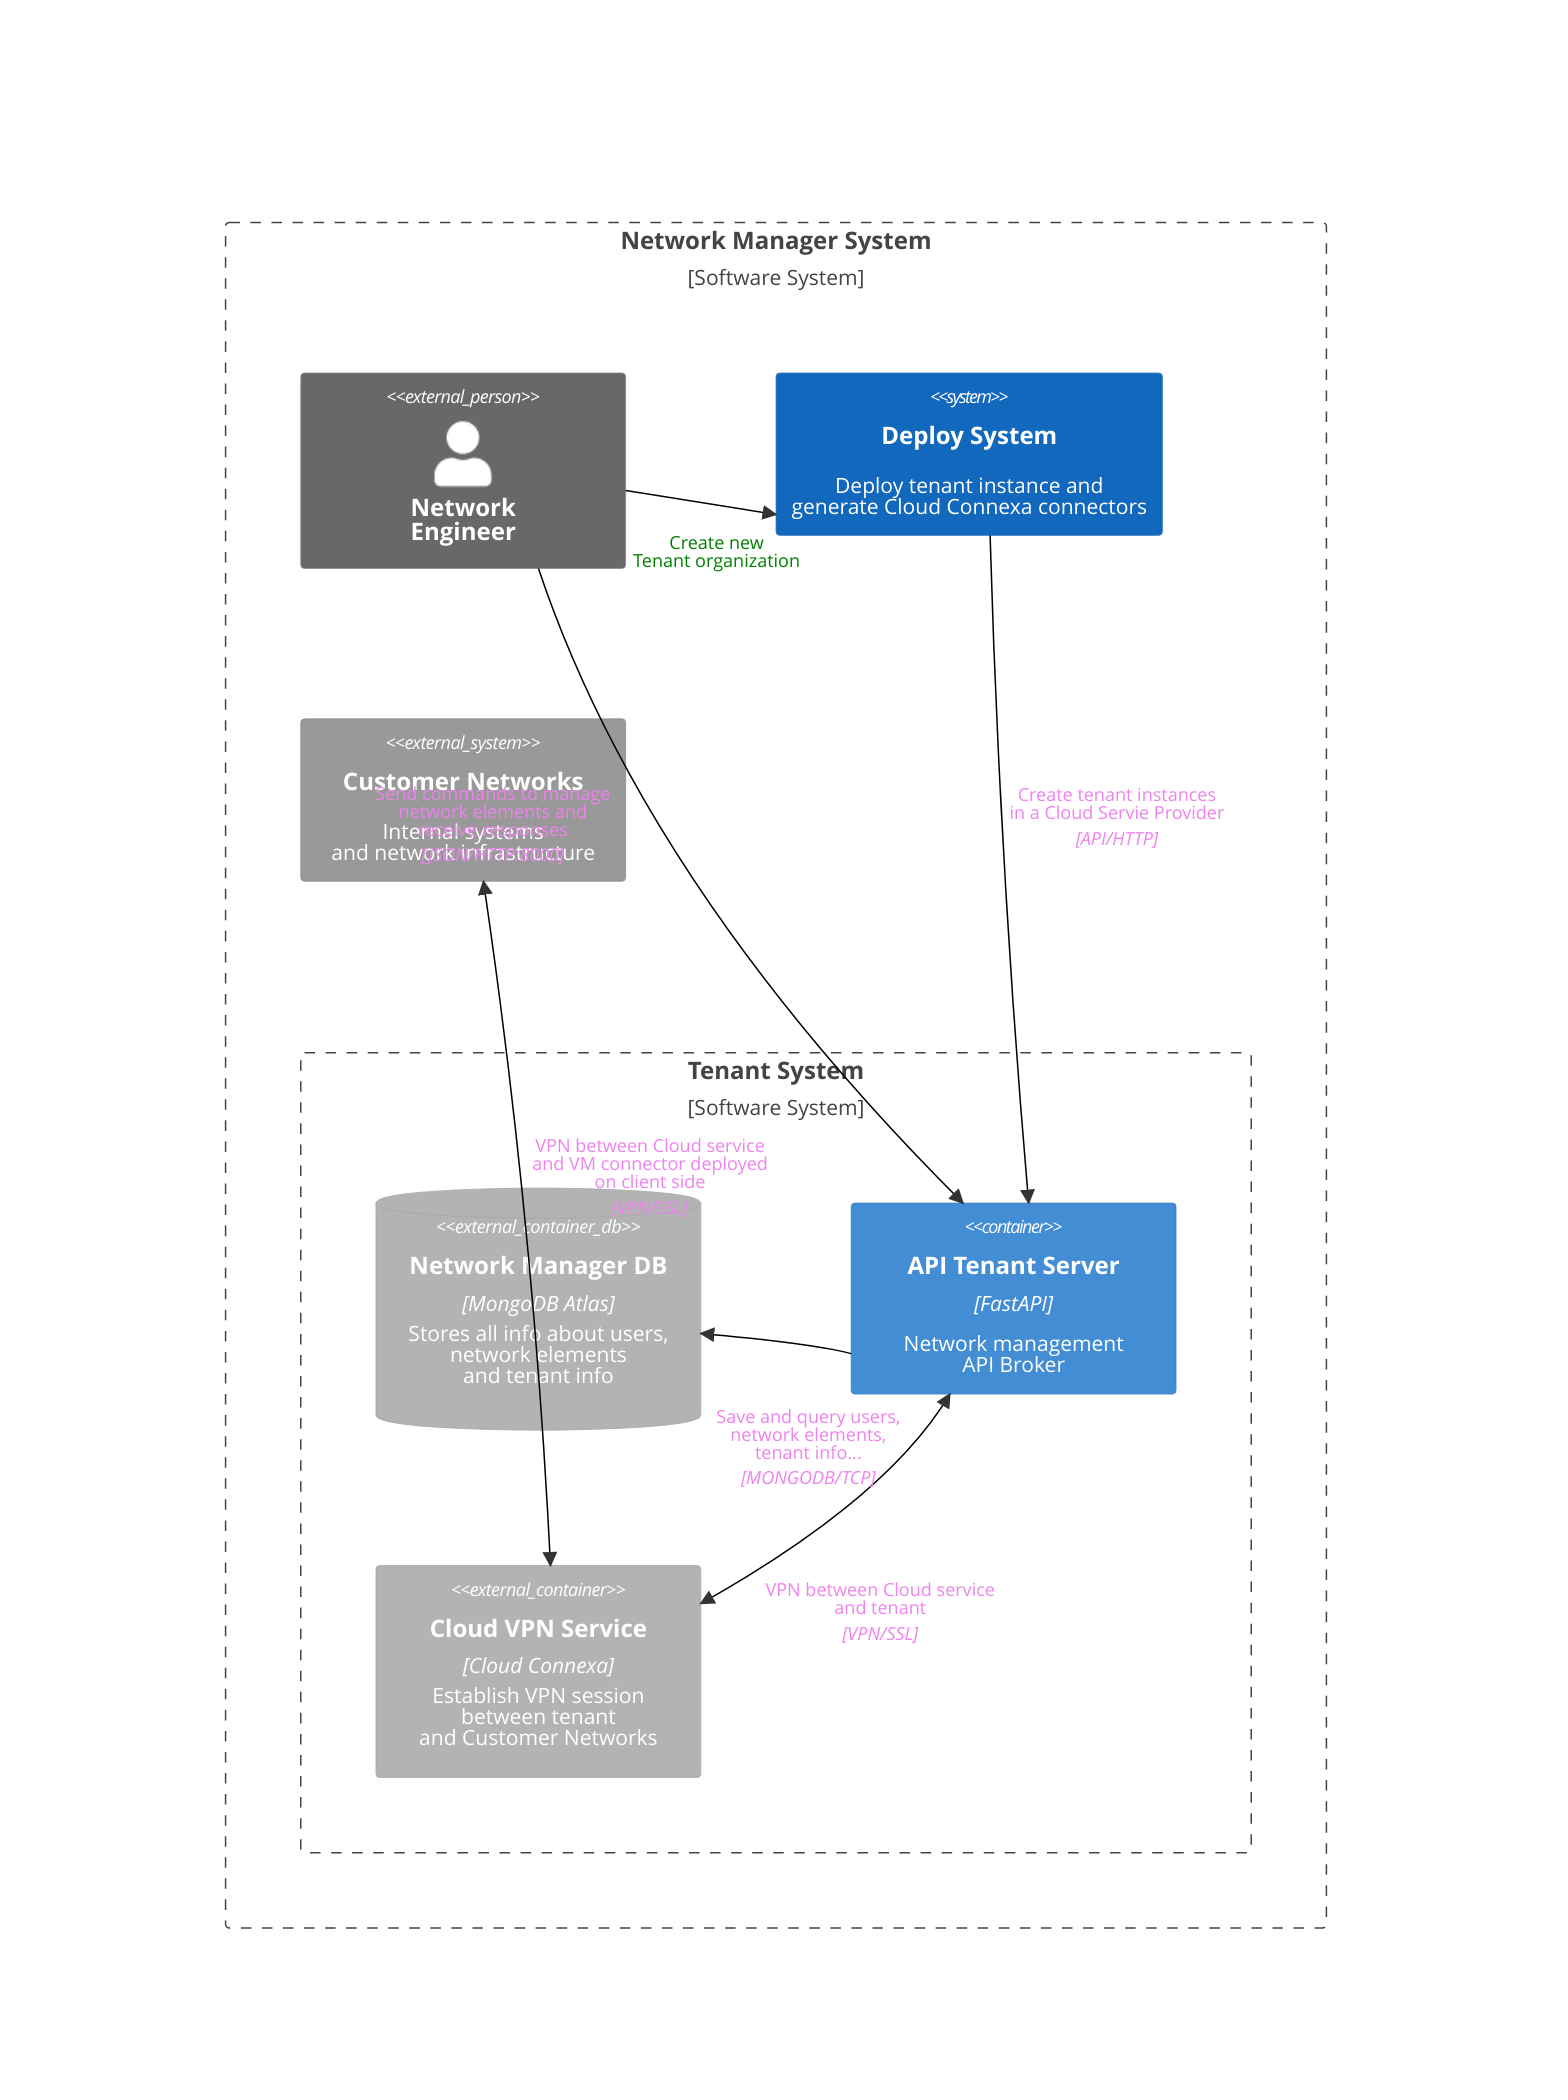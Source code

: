 C4Context
    Boundary(SC, "<br/>Network Manager System<br/>", "Software System"){
        Person_Ext(NetworkEngineer, "<br/>Network<br/>Engineer")
        System(DeploySystem,"Deploy System", "Deploy tenant instance and<br/>generate Cloud Connexa connectors")
        System_Ext(CustomerSystem,"Customer Networks", "Internal systems <br/>and network infrastructure")


Boundary(TenantSystem, "Tenant System", "Software System") {

            ContainerDb_Ext(TenantDB,"Network Manager DB","MongoDB Atlas", "Stores all info about users,<br/>network elements<br/>and tenant info")
            Container(APITenantServer,"API Tenant Server", "FastAPI","Network management<br/>API Broker")
            Container_Ext(CloudConnexa,"Cloud VPN Service","Cloud Connexa", "Establish VPN session<br/>between tenant<br/>and Customer Networks")
            }

        Rel(NetworkEngineer,DeploySystem, "Create new<br/>Tenant organization")
        UpdateRelStyle(NetworkEngineer,DeploySystem, $textColor="Green", $lineColor="Black", $offsetY="30", $offsetX="-45")

        Rel(NetworkEngineer,APITenantServer, "Send commands to manage<br/>network elements and<br/>receive responses<br/><br/>","JSON/HTTP:8000")
        UpdateRelStyle(NetworkEngineer,APITenantServer, $textColor="violet", $lineColor="Black", $offsetY="-40", $offsetX="-250")

        Rel(DeploySystem,APITenantServer,"Create tenant instances<br/>in a Cloud Servie Provider<br/>","API/HTTP")
        UpdateRelStyle(DeploySystem,APITenantServer, $textColor="violet", $lineColor="Black", $offsetY="-40", $offsetX="0")

        BiRel(APITenantServer,CloudConnexa, "VPN between Cloud service<br/>and tenant<br/>","VPN/SSL")
        UpdateRelStyle(APITenantServer,CloudConnexa, $textColor="violet", $lineColor="Black", $offsetY="70", $offsetX="-40")

        BiRel(CloudConnexa, CustomerSystem, "VPN between Cloud service<br/>and VM connector deployed<br/>on client side<br/><br/>","VPN/SSL")
        UpdateRelStyle(CloudConnexa, CustomerSystem, $textColor="violet", $lineColor="Black", $offsetY="-30", $offsetX="10")

        Rel(APITenantServer,TenantDB,"Save and query users,<br/>network elements,<br/>tenant info...<br/><br/>","MONGODB/TCP")
        UpdateRelStyle(APITenantServer,TenantDB, $textColor="violet", $lineColor="Black", $offsetY="70", $offsetX="-40")


      UpdateLayoutConfig($c4ShapeInRow="3", $c4BoundaryInRow="2")
    }